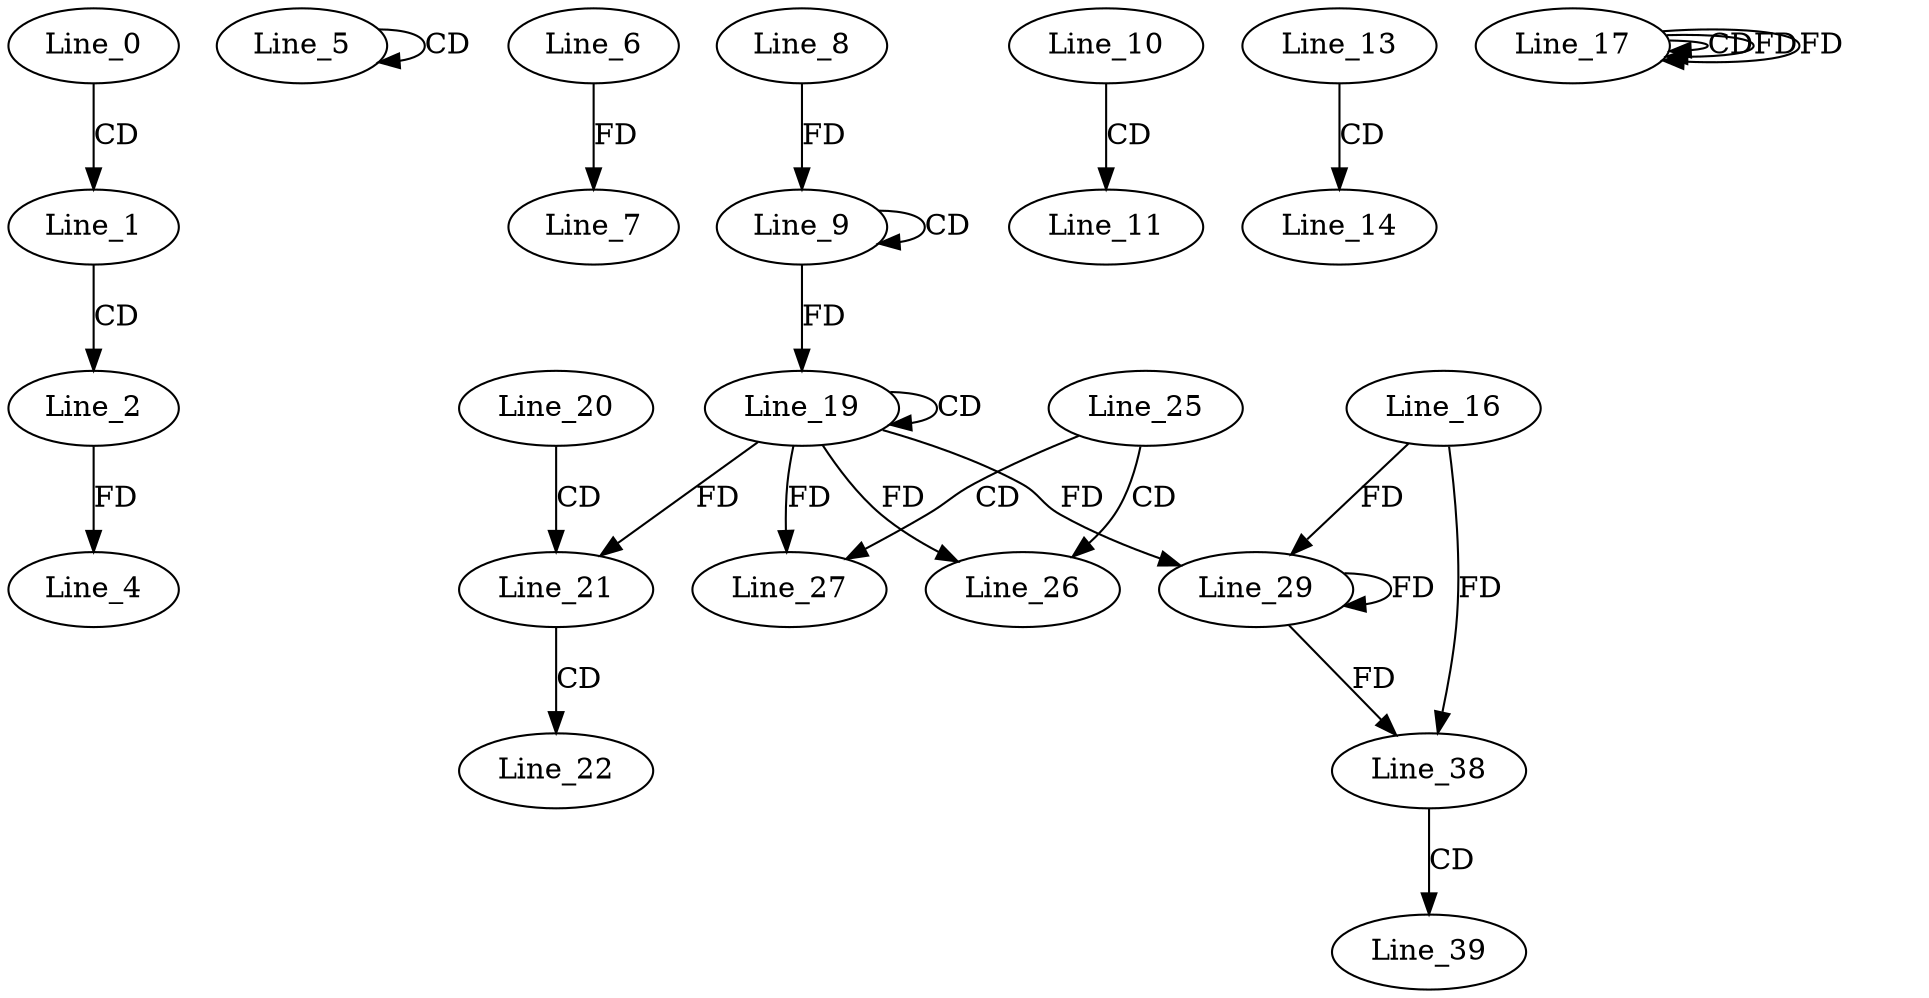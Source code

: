 digraph G {
  Line_0;
  Line_1;
  Line_2;
  Line_4;
  Line_5;
  Line_5;
  Line_6;
  Line_7;
  Line_9;
  Line_9;
  Line_8;
  Line_10;
  Line_11;
  Line_13;
  Line_14;
  Line_17;
  Line_17;
  Line_17;
  Line_19;
  Line_19;
  Line_20;
  Line_21;
  Line_22;
  Line_25;
  Line_26;
  Line_27;
  Line_29;
  Line_16;
  Line_29;
  Line_38;
  Line_39;
  Line_0 -> Line_1 [ label="CD" ];
  Line_1 -> Line_2 [ label="CD" ];
  Line_2 -> Line_4 [ label="FD" ];
  Line_5 -> Line_5 [ label="CD" ];
  Line_6 -> Line_7 [ label="FD" ];
  Line_9 -> Line_9 [ label="CD" ];
  Line_8 -> Line_9 [ label="FD" ];
  Line_10 -> Line_11 [ label="CD" ];
  Line_13 -> Line_14 [ label="CD" ];
  Line_17 -> Line_17 [ label="CD" ];
  Line_17 -> Line_17 [ label="FD" ];
  Line_19 -> Line_19 [ label="CD" ];
  Line_9 -> Line_19 [ label="FD" ];
  Line_20 -> Line_21 [ label="CD" ];
  Line_19 -> Line_21 [ label="FD" ];
  Line_21 -> Line_22 [ label="CD" ];
  Line_25 -> Line_26 [ label="CD" ];
  Line_19 -> Line_26 [ label="FD" ];
  Line_25 -> Line_27 [ label="CD" ];
  Line_19 -> Line_27 [ label="FD" ];
  Line_29 -> Line_29 [ label="FD" ];
  Line_16 -> Line_29 [ label="FD" ];
  Line_19 -> Line_29 [ label="FD" ];
  Line_29 -> Line_38 [ label="FD" ];
  Line_16 -> Line_38 [ label="FD" ];
  Line_38 -> Line_39 [ label="CD" ];
  Line_17 -> Line_17 [ label="FD" ];
}
